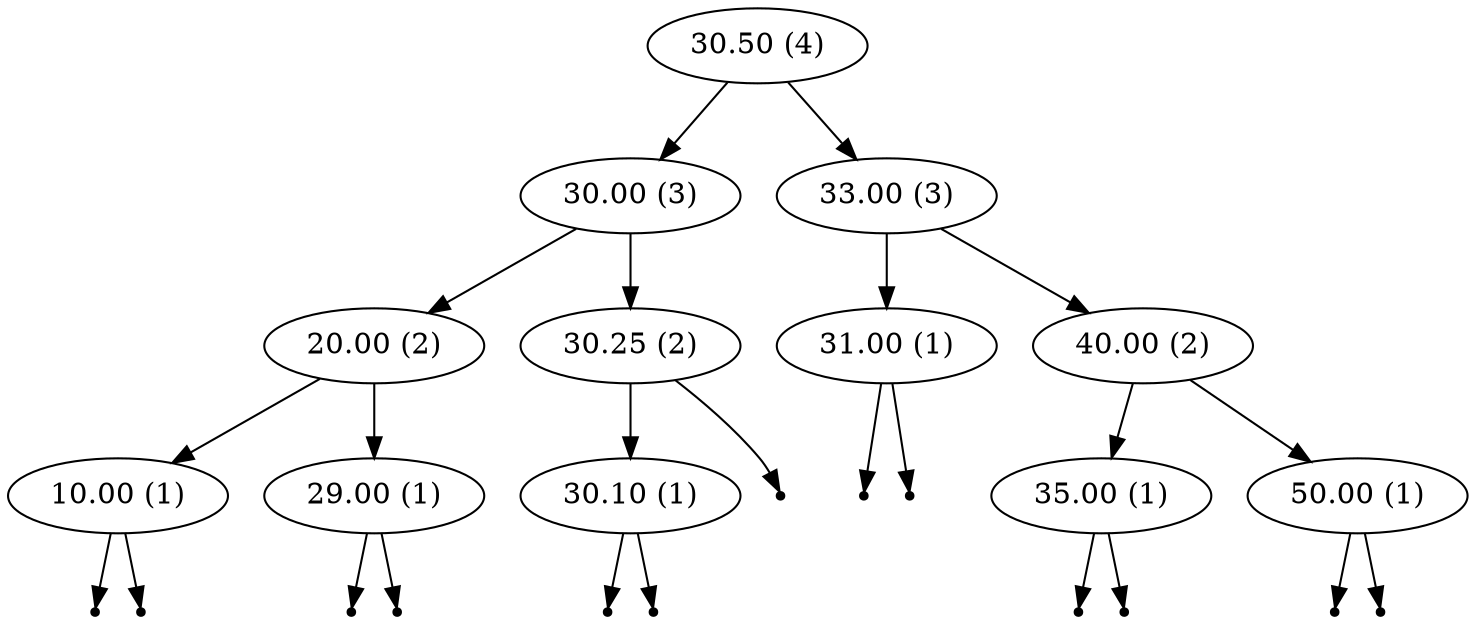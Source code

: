 digraph {
graph [ordering="out"]
"30.50 (4)"
"30.50 (4)" -> "30.00 (3)"
"30.00 (3)" -> "20.00 (2)"
"20.00 (2)" -> "10.00 (1)"
"null10.00-0" [shape=point];
"10.00 (1)" -> "null10.00-0";
"null10.00-1" [shape=point];
"10.00 (1)" -> "null10.00-1";
"20.00 (2)" -> "29.00 (1)"
"null29.00-0" [shape=point];
"29.00 (1)" -> "null29.00-0";
"null29.00-1" [shape=point];
"29.00 (1)" -> "null29.00-1";
"30.00 (3)" -> "30.25 (2)"
"30.25 (2)" -> "30.10 (1)"
"null30.10-0" [shape=point];
"30.10 (1)" -> "null30.10-0";
"null30.10-1" [shape=point];
"30.10 (1)" -> "null30.10-1";
"null30.25-1" [shape=point];
"30.25 (2)" -> "null30.25-1";
"30.50 (4)" -> "33.00 (3)"
"33.00 (3)" -> "31.00 (1)"
"null31.00-0" [shape=point];
"31.00 (1)" -> "null31.00-0";
"null31.00-1" [shape=point];
"31.00 (1)" -> "null31.00-1";
"33.00 (3)" -> "40.00 (2)"
"40.00 (2)" -> "35.00 (1)"
"null35.00-0" [shape=point];
"35.00 (1)" -> "null35.00-0";
"null35.00-1" [shape=point];
"35.00 (1)" -> "null35.00-1";
"40.00 (2)" -> "50.00 (1)"
"null50.00-0" [shape=point];
"50.00 (1)" -> "null50.00-0";
"null50.00-1" [shape=point];
"50.00 (1)" -> "null50.00-1";
}
